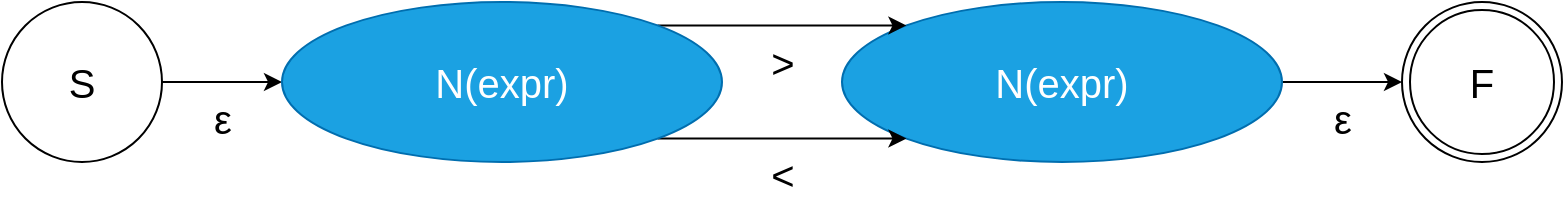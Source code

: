 <mxfile version="10.7.7" type="device"><diagram id="Cx7z8vA0UHoBSA7at_AG" name="Page-1"><mxGraphModel dx="1394" dy="747" grid="1" gridSize="10" guides="1" tooltips="1" connect="1" arrows="1" fold="1" page="1" pageScale="1" pageWidth="827" pageHeight="1169" math="0" shadow="0"><root><mxCell id="0"/><mxCell id="1" parent="0"/><mxCell id="tsnpyOxvP_mT7jFvvnll-3" value="ε" style="edgeStyle=none;rounded=0;orthogonalLoop=1;jettySize=auto;html=1;exitX=1;exitY=0.5;exitDx=0;exitDy=0;entryX=0;entryY=0.5;entryDx=0;entryDy=0;fontSize=20;labelPosition=center;verticalLabelPosition=bottom;align=center;verticalAlign=top;" parent="1" source="fkXB4IhUIuQRAC3rqQto-1" target="tsnpyOxvP_mT7jFvvnll-9" edge="1"><mxGeometry relative="1" as="geometry"/></mxCell><mxCell id="fkXB4IhUIuQRAC3rqQto-1" value="S" style="ellipse;whiteSpace=wrap;html=1;aspect=fixed;fontSize=20;" parent="1" vertex="1"><mxGeometry x="20" y="40" width="80" height="80" as="geometry"/></mxCell><mxCell id="tsnpyOxvP_mT7jFvvnll-5" value="ε" style="edgeStyle=none;rounded=0;orthogonalLoop=1;jettySize=auto;html=1;exitX=1;exitY=0.5;exitDx=0;exitDy=0;fontSize=20;entryX=0;entryY=0.5;entryDx=0;entryDy=0;labelPosition=center;verticalLabelPosition=bottom;align=center;verticalAlign=top;" parent="1" source="tsnpyOxvP_mT7jFvvnll-2" target="gPkakYmauuO8TlLMuhgT-1" edge="1"><mxGeometry relative="1" as="geometry"><mxPoint x="720" y="80" as="targetPoint"/></mxGeometry></mxCell><mxCell id="tsnpyOxvP_mT7jFvvnll-2" value="N(expr)" style="ellipse;whiteSpace=wrap;html=1;fontSize=20;fillColor=#1ba1e2;strokeColor=#006EAF;fontColor=#ffffff;" parent="1" vertex="1"><mxGeometry x="440" y="40" width="220" height="80" as="geometry"/></mxCell><mxCell id="tsnpyOxvP_mT7jFvvnll-12" value="&amp;gt;" style="edgeStyle=orthogonalEdgeStyle;rounded=0;orthogonalLoop=1;jettySize=auto;html=1;exitX=1;exitY=0;exitDx=0;exitDy=0;entryX=0;entryY=0;entryDx=0;entryDy=0;fontSize=20;labelPosition=center;verticalLabelPosition=bottom;align=center;verticalAlign=top;" parent="1" source="tsnpyOxvP_mT7jFvvnll-9" target="tsnpyOxvP_mT7jFvvnll-2" edge="1"><mxGeometry relative="1" as="geometry"/></mxCell><mxCell id="tsnpyOxvP_mT7jFvvnll-13" value="&amp;lt;" style="edgeStyle=orthogonalEdgeStyle;rounded=0;orthogonalLoop=1;jettySize=auto;html=1;exitX=1;exitY=1;exitDx=0;exitDy=0;entryX=0;entryY=1;entryDx=0;entryDy=0;fontSize=20;labelPosition=center;verticalLabelPosition=bottom;align=center;verticalAlign=top;" parent="1" source="tsnpyOxvP_mT7jFvvnll-9" target="tsnpyOxvP_mT7jFvvnll-2" edge="1"><mxGeometry relative="1" as="geometry"/></mxCell><mxCell id="tsnpyOxvP_mT7jFvvnll-9" value="N(expr)" style="ellipse;whiteSpace=wrap;html=1;fontSize=20;fillColor=#1ba1e2;strokeColor=#006EAF;fontColor=#ffffff;" parent="1" vertex="1"><mxGeometry x="160" y="40" width="220" height="80" as="geometry"/></mxCell><mxCell id="gPkakYmauuO8TlLMuhgT-1" value="F" style="ellipse;shape=doubleEllipse;whiteSpace=wrap;html=1;aspect=fixed;fontSize=20;" vertex="1" parent="1"><mxGeometry x="720" y="40" width="80" height="80" as="geometry"/></mxCell></root></mxGraphModel></diagram></mxfile>